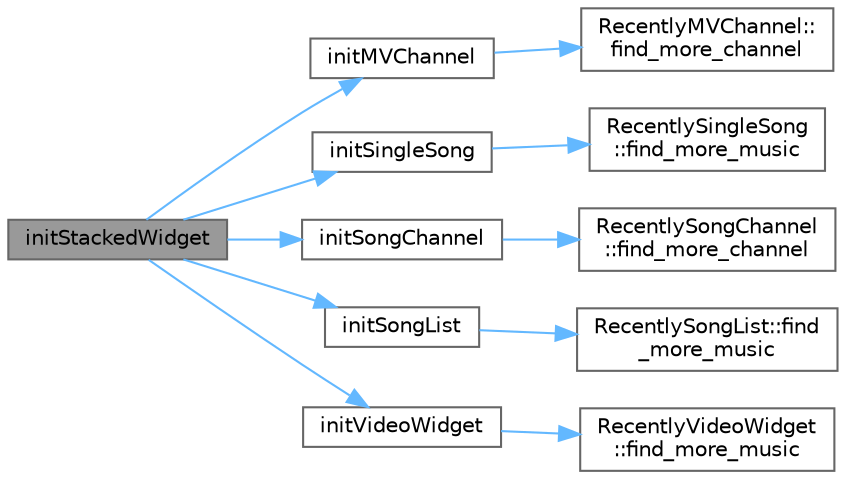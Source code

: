 digraph "initStackedWidget"
{
 // LATEX_PDF_SIZE
  bgcolor="transparent";
  edge [fontname=Helvetica,fontsize=10,labelfontname=Helvetica,labelfontsize=10];
  node [fontname=Helvetica,fontsize=10,shape=box,height=0.2,width=0.4];
  rankdir="LR";
  Node1 [id="Node000001",label="initStackedWidget",height=0.2,width=0.4,color="gray40", fillcolor="grey60", style="filled", fontcolor="black",tooltip="初始化堆栈窗口"];
  Node1 -> Node2 [id="edge1_Node000001_Node000002",color="steelblue1",style="solid",tooltip=" "];
  Node2 [id="Node000002",label="initMVChannel",height=0.2,width=0.4,color="grey40", fillcolor="white", style="filled",URL="$class_recently_played.html#ac8c6d39c9bb9e13221d602076fc29018",tooltip="初始化 MV 频道界面"];
  Node2 -> Node3 [id="edge2_Node000002_Node000003",color="steelblue1",style="solid",tooltip=" "];
  Node3 [id="Node000003",label="RecentlyMVChannel::\lfind_more_channel",height=0.2,width=0.4,color="grey40", fillcolor="white", style="filled",URL="$class_recently_m_v_channel.html#aa8baaa8edba9b9f49e961a3342ee40c7",tooltip="搜索更多频道的信号"];
  Node1 -> Node4 [id="edge3_Node000001_Node000004",color="steelblue1",style="solid",tooltip=" "];
  Node4 [id="Node000004",label="initSingleSong",height=0.2,width=0.4,color="grey40", fillcolor="white", style="filled",URL="$class_recently_played.html#a67a51b4fffd47353441cbc3b66534c08",tooltip="初始化单曲界面"];
  Node4 -> Node5 [id="edge4_Node000004_Node000005",color="steelblue1",style="solid",tooltip=" "];
  Node5 [id="Node000005",label="RecentlySingleSong\l::find_more_music",height=0.2,width=0.4,color="grey40", fillcolor="white", style="filled",URL="$class_recently_single_song.html#aa23356daca3ed71116d6ae55df2991f4",tooltip="搜索更多音乐的信号"];
  Node1 -> Node6 [id="edge5_Node000001_Node000006",color="steelblue1",style="solid",tooltip=" "];
  Node6 [id="Node000006",label="initSongChannel",height=0.2,width=0.4,color="grey40", fillcolor="white", style="filled",URL="$class_recently_played.html#ae6b987e4a7f5ebb1f7b58456e32f140a",tooltip="初始化歌曲频道界面"];
  Node6 -> Node7 [id="edge6_Node000006_Node000007",color="steelblue1",style="solid",tooltip=" "];
  Node7 [id="Node000007",label="RecentlySongChannel\l::find_more_channel",height=0.2,width=0.4,color="grey40", fillcolor="white", style="filled",URL="$class_recently_song_channel.html#aa8baaa8edba9b9f49e961a3342ee40c7",tooltip="搜索更多频道的信号"];
  Node1 -> Node8 [id="edge7_Node000001_Node000008",color="steelblue1",style="solid",tooltip=" "];
  Node8 [id="Node000008",label="initSongList",height=0.2,width=0.4,color="grey40", fillcolor="white", style="filled",URL="$class_recently_played.html#ae05868a688d1a36771864c8ddd30adcb",tooltip="初始化歌单界面"];
  Node8 -> Node9 [id="edge8_Node000008_Node000009",color="steelblue1",style="solid",tooltip=" "];
  Node9 [id="Node000009",label="RecentlySongList::find\l_more_music",height=0.2,width=0.4,color="grey40", fillcolor="white", style="filled",URL="$class_recently_song_list.html#aa23356daca3ed71116d6ae55df2991f4",tooltip="搜索更多音乐的信号"];
  Node1 -> Node10 [id="edge9_Node000001_Node000010",color="steelblue1",style="solid",tooltip=" "];
  Node10 [id="Node000010",label="initVideoWidget",height=0.2,width=0.4,color="grey40", fillcolor="white", style="filled",URL="$class_recently_played.html#a5eb0c8874306ab3b2729f656ac8f8296",tooltip="初始化视频界面"];
  Node10 -> Node11 [id="edge10_Node000010_Node000011",color="steelblue1",style="solid",tooltip=" "];
  Node11 [id="Node000011",label="RecentlyVideoWidget\l::find_more_music",height=0.2,width=0.4,color="grey40", fillcolor="white", style="filled",URL="$class_recently_video_widget.html#aa23356daca3ed71116d6ae55df2991f4",tooltip="搜索更多音乐的信号"];
}
